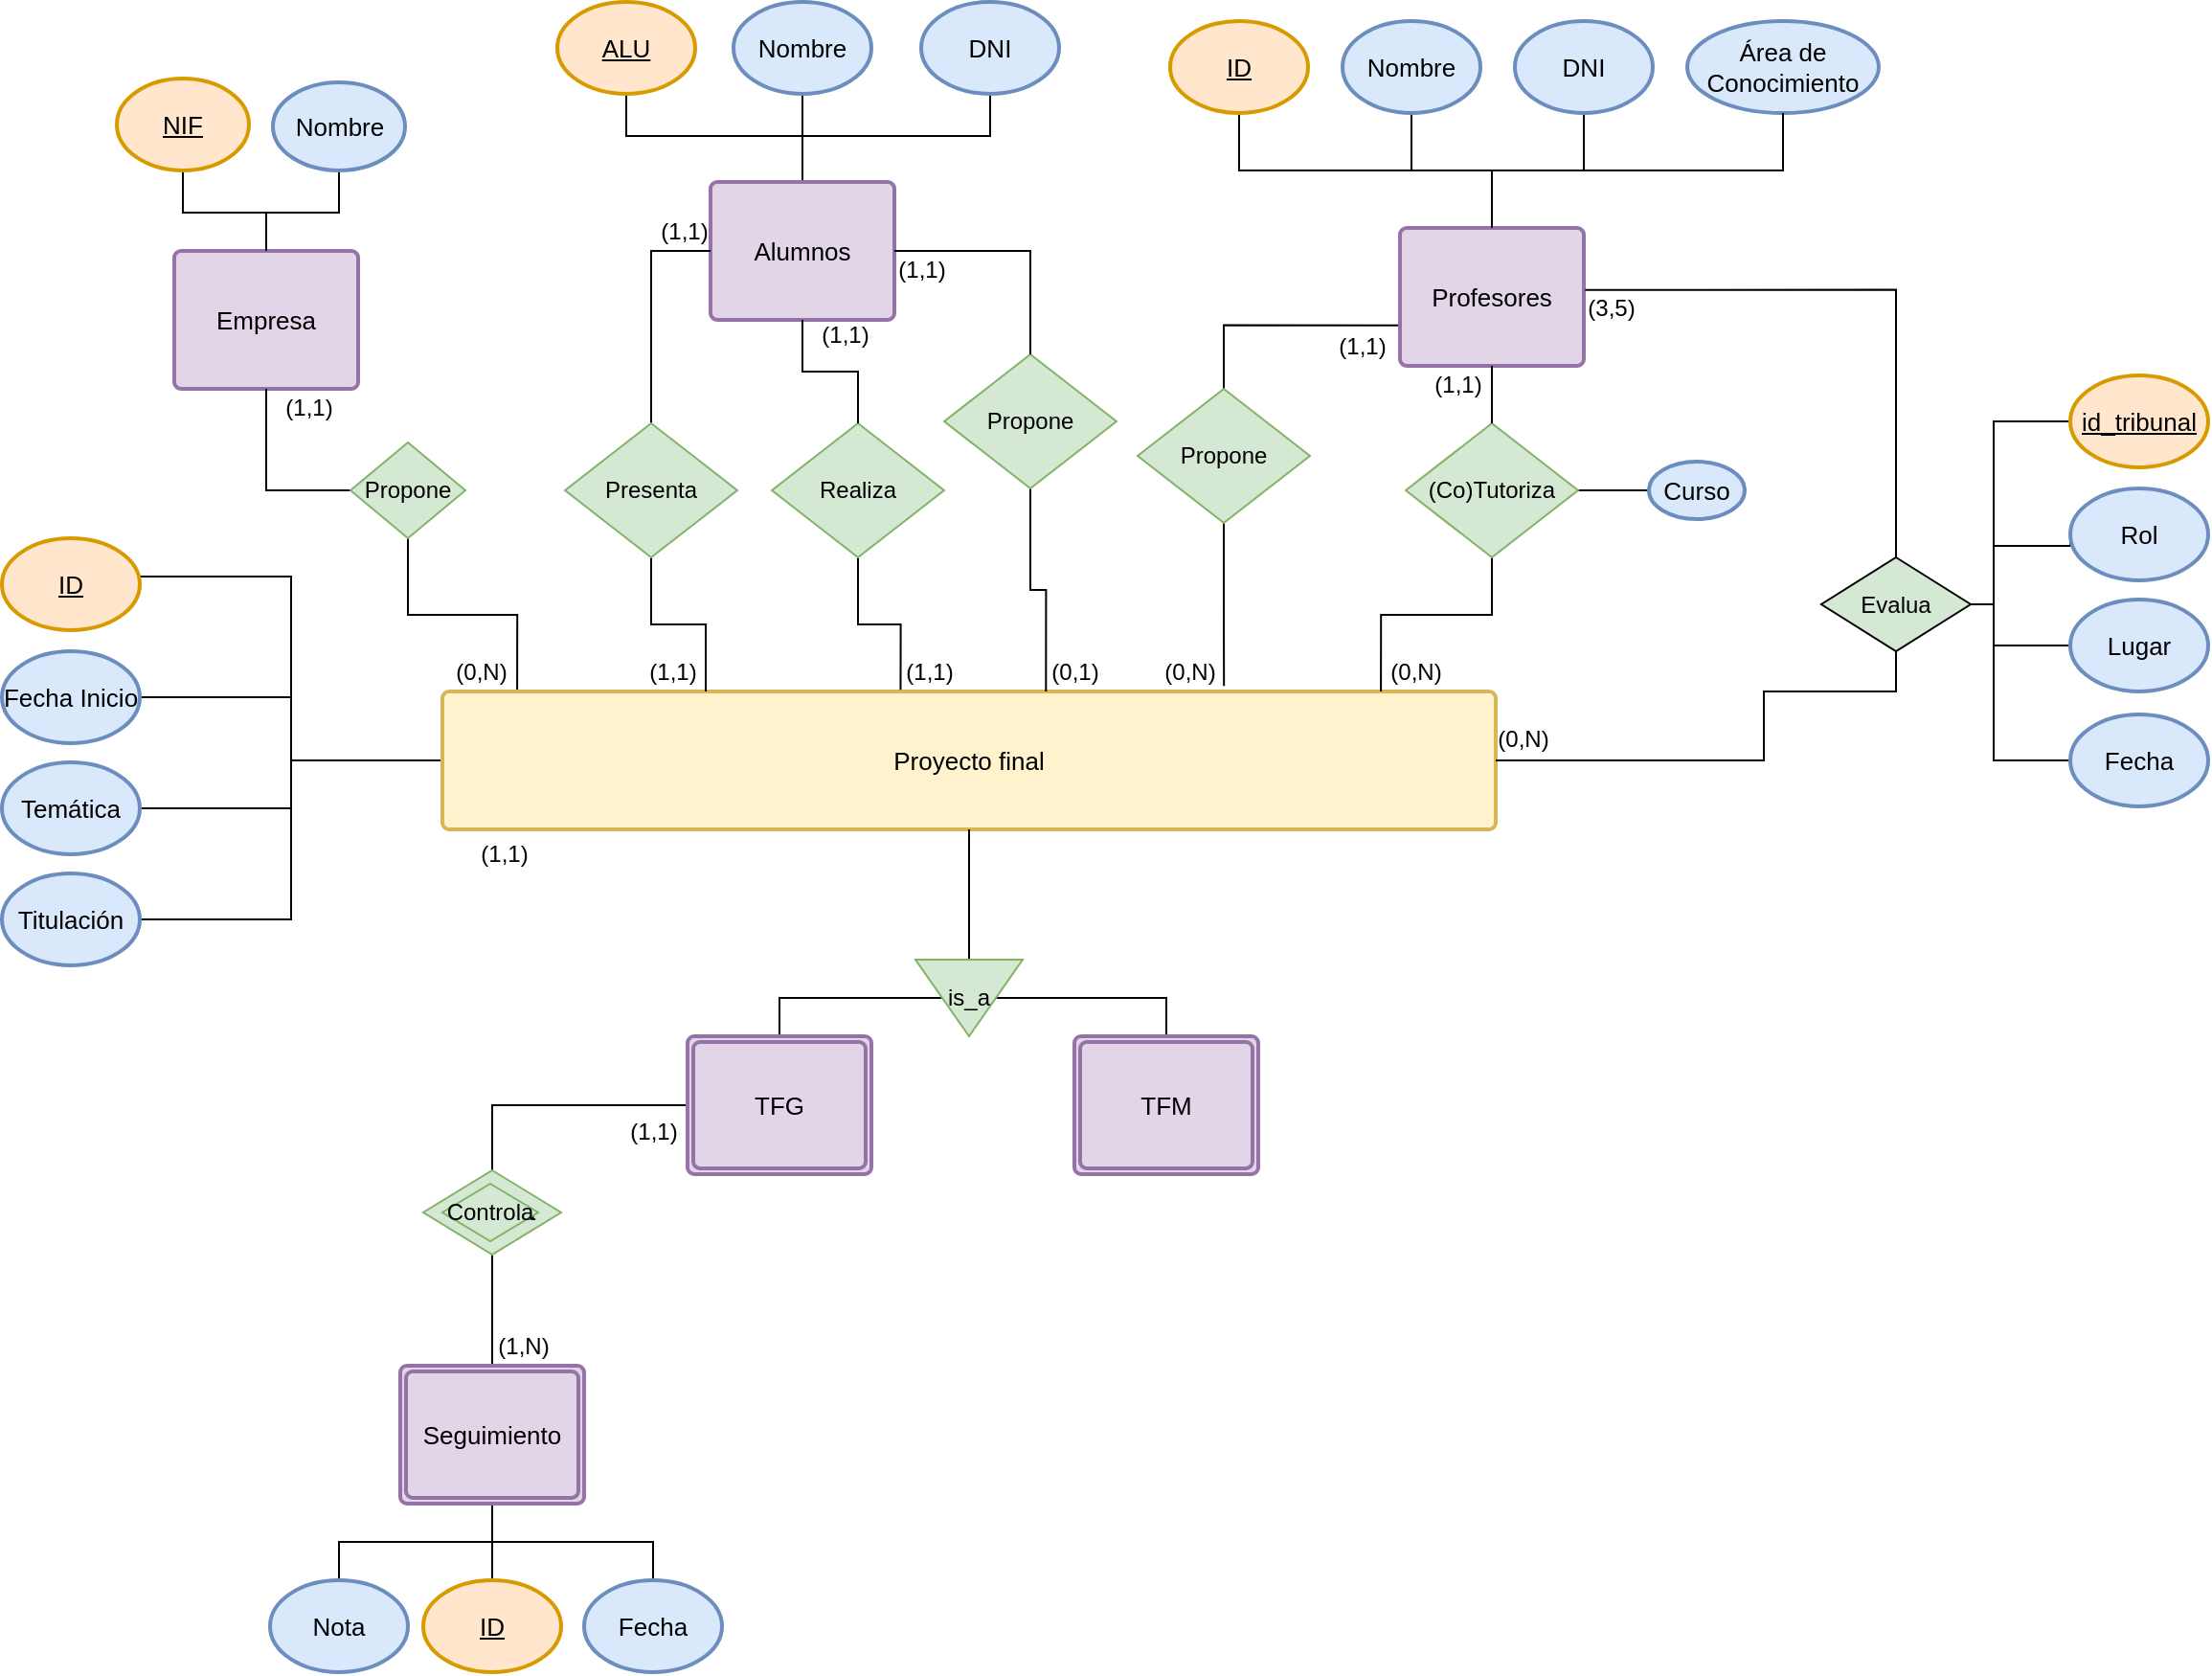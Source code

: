 <mxfile version="14.1.3" type="google"><diagram id="dReNYjj2R180dLIWHo_2" name="Page-1"><mxGraphModel dx="2436" dy="706" grid="1" gridSize="10" guides="1" tooltips="1" connect="1" arrows="1" fold="1" page="1" pageScale="1" pageWidth="827" pageHeight="1169" math="0" shadow="0"><root><mxCell id="0"/><mxCell id="1" parent="0"/><mxCell id="J40VtAtHms7lafl0YYhQ-93" style="edgeStyle=orthogonalEdgeStyle;rounded=0;orthogonalLoop=1;jettySize=auto;html=1;entryX=1;entryY=0.5;entryDx=0;entryDy=0;endArrow=none;endFill=0;" parent="1" source="J40VtAtHms7lafl0YYhQ-4" target="J40VtAtHms7lafl0YYhQ-5" edge="1"><mxGeometry relative="1" as="geometry"><Array as="points"><mxPoint x="-1269" y="536"/><mxPoint x="-1269" y="440"/><mxPoint x="-1348" y="440"/></Array></mxGeometry></mxCell><mxCell id="J40VtAtHms7lafl0YYhQ-94" style="edgeStyle=orthogonalEdgeStyle;rounded=0;orthogonalLoop=1;jettySize=auto;html=1;entryX=1;entryY=0.5;entryDx=0;entryDy=0;endArrow=none;endFill=0;" parent="1" source="J40VtAtHms7lafl0YYhQ-4" target="J40VtAtHms7lafl0YYhQ-10" edge="1"><mxGeometry relative="1" as="geometry"/></mxCell><mxCell id="J40VtAtHms7lafl0YYhQ-95" style="edgeStyle=orthogonalEdgeStyle;rounded=0;orthogonalLoop=1;jettySize=auto;html=1;entryX=1;entryY=0.5;entryDx=0;entryDy=0;endArrow=none;endFill=0;" parent="1" source="J40VtAtHms7lafl0YYhQ-4" target="J40VtAtHms7lafl0YYhQ-6" edge="1"><mxGeometry relative="1" as="geometry"/></mxCell><mxCell id="J40VtAtHms7lafl0YYhQ-112" style="edgeStyle=orthogonalEdgeStyle;rounded=0;orthogonalLoop=1;jettySize=auto;html=1;entryX=0.5;entryY=0;entryDx=0;entryDy=0;endArrow=none;endFill=0;exitX=0;exitY=0.5;exitDx=0;exitDy=0;" parent="1" source="sEWaulaDxc7zuCjPSkbE-45" target="J40VtAtHms7lafl0YYhQ-111" edge="1"><mxGeometry relative="1" as="geometry"><Array as="points"><mxPoint x="-1164" y="716"/></Array></mxGeometry></mxCell><mxCell id="J40VtAtHms7lafl0YYhQ-118" style="edgeStyle=orthogonalEdgeStyle;rounded=0;orthogonalLoop=1;jettySize=auto;html=1;entryX=0.5;entryY=1;entryDx=0;entryDy=0;endArrow=none;endFill=0;exitX=0.071;exitY=0;exitDx=0;exitDy=0;exitPerimeter=0;" parent="1" source="J40VtAtHms7lafl0YYhQ-4" target="J40VtAtHms7lafl0YYhQ-115" edge="1"><mxGeometry relative="1" as="geometry"><Array as="points"><mxPoint x="-1151" y="460"/><mxPoint x="-1208" y="460"/></Array></mxGeometry></mxCell><mxCell id="ZGKuoOflF7zR5_v3jCd0-2" style="edgeStyle=orthogonalEdgeStyle;rounded=0;orthogonalLoop=1;jettySize=auto;html=1;exitX=0;exitY=0.5;exitDx=0;exitDy=0;entryX=1;entryY=0.5;entryDx=0;entryDy=0;endArrow=none;endFill=0;" parent="1" source="J40VtAtHms7lafl0YYhQ-4" target="ZGKuoOflF7zR5_v3jCd0-1" edge="1"><mxGeometry relative="1" as="geometry"/></mxCell><UserObject label="Proyecto final" lucidchartObjectId="NttXpLCozPaw" id="J40VtAtHms7lafl0YYhQ-4"><mxCell style="html=1;overflow=block;whiteSpace=wrap;;whiteSpace=wrap;fontSize=13;align=center;spacing=7;strokeColor=#d6b656;strokeOpacity=100;rounded=1;absoluteArcSize=1;arcSize=7;strokeWidth=2;fillColor=#fff2cc;" parent="1" vertex="1"><mxGeometry x="-1190" y="500" width="550" height="72" as="geometry"/></mxCell></UserObject><UserObject label="ID" lucidchartObjectId="BUtXtxo06KB." id="J40VtAtHms7lafl0YYhQ-5"><mxCell style="html=1;overflow=block;whiteSpace=wrap;ellipse;whiteSpace=wrap;fontSize=13;fontStyle=4;align=center;spacing=3;strokeColor=#d79b00;strokeOpacity=100;rounded=1;absoluteArcSize=1;arcSize=7;strokeWidth=2;fillColor=#ffe6cc;" parent="1" vertex="1"><mxGeometry x="-1420" y="420" width="72" height="48" as="geometry"/></mxCell></UserObject><UserObject label="Temática" lucidchartObjectId="GUtXi9.Yq8lU" id="J40VtAtHms7lafl0YYhQ-6"><mxCell style="html=1;overflow=block;whiteSpace=wrap;ellipse;whiteSpace=wrap;fontSize=13;align=center;spacing=3;strokeColor=#6c8ebf;strokeOpacity=100;rounded=1;absoluteArcSize=1;arcSize=7;strokeWidth=2;fillColor=#dae8fc;" parent="1" vertex="1"><mxGeometry x="-1420" y="537" width="72" height="48" as="geometry"/></mxCell></UserObject><UserObject label="Fecha Inicio" lucidchartObjectId="_0tXcfzx7vm-" id="J40VtAtHms7lafl0YYhQ-10"><mxCell style="html=1;overflow=block;whiteSpace=wrap;ellipse;whiteSpace=wrap;fontSize=13;align=center;spacing=3;strokeColor=#6c8ebf;strokeOpacity=100;rounded=1;absoluteArcSize=1;arcSize=7;strokeWidth=2;fillColor=#dae8fc;" parent="1" vertex="1"><mxGeometry x="-1420" y="479" width="72" height="48" as="geometry"/></mxCell></UserObject><mxCell id="J40VtAtHms7lafl0YYhQ-17" value="" style="group;dropTarget=0;container=1;" parent="1" vertex="1"><mxGeometry x="-1170" y="150" width="312" height="156" as="geometry"/></mxCell><mxCell id="sEWaulaDxc7zuCjPSkbE-70" style="edgeStyle=orthogonalEdgeStyle;rounded=0;orthogonalLoop=1;jettySize=auto;html=1;exitX=0.5;exitY=0;exitDx=0;exitDy=0;entryX=0.5;entryY=1;entryDx=0;entryDy=0;endArrow=none;endFill=0;" parent="J40VtAtHms7lafl0YYhQ-17" source="J40VtAtHms7lafl0YYhQ-18" target="J40VtAtHms7lafl0YYhQ-20" edge="1"><mxGeometry relative="1" as="geometry"/></mxCell><mxCell id="sEWaulaDxc7zuCjPSkbE-71" style="edgeStyle=orthogonalEdgeStyle;rounded=0;orthogonalLoop=1;jettySize=auto;html=1;exitX=0.5;exitY=0;exitDx=0;exitDy=0;entryX=0.5;entryY=1;entryDx=0;entryDy=0;endArrow=none;endFill=0;" parent="J40VtAtHms7lafl0YYhQ-17" source="J40VtAtHms7lafl0YYhQ-18" target="J40VtAtHms7lafl0YYhQ-21" edge="1"><mxGeometry relative="1" as="geometry"><Array as="points"><mxPoint x="168" y="60"/><mxPoint x="266" y="60"/></Array></mxGeometry></mxCell><mxCell id="sEWaulaDxc7zuCjPSkbE-72" style="edgeStyle=orthogonalEdgeStyle;rounded=0;orthogonalLoop=1;jettySize=auto;html=1;exitX=0.5;exitY=0;exitDx=0;exitDy=0;entryX=0.5;entryY=1;entryDx=0;entryDy=0;endArrow=none;endFill=0;" parent="J40VtAtHms7lafl0YYhQ-17" source="J40VtAtHms7lafl0YYhQ-18" target="J40VtAtHms7lafl0YYhQ-19" edge="1"><mxGeometry relative="1" as="geometry"><Array as="points"><mxPoint x="168" y="60"/><mxPoint x="76" y="60"/></Array></mxGeometry></mxCell><UserObject label="Alumnos" lucidchartObjectId="-stX.WE3pkmM" id="J40VtAtHms7lafl0YYhQ-18"><mxCell style="html=1;overflow=block;whiteSpace=wrap;;whiteSpace=wrap;fontSize=13;align=center;spacing=7;strokeColor=#9673a6;strokeOpacity=100;rounded=1;absoluteArcSize=1;arcSize=7;strokeWidth=2;fillColor=#e1d5e7;" parent="J40VtAtHms7lafl0YYhQ-17" vertex="1"><mxGeometry x="120" y="84" width="96" height="72" as="geometry"/></mxCell></UserObject><UserObject label="ALU" lucidchartObjectId="9LtXJ7lo9DjL" id="J40VtAtHms7lafl0YYhQ-19"><mxCell style="html=1;overflow=block;whiteSpace=wrap;ellipse;whiteSpace=wrap;fontSize=13;fontStyle=4;align=center;spacing=3;strokeColor=#d79b00;strokeOpacity=100;rounded=1;absoluteArcSize=1;arcSize=7;strokeWidth=2;fillColor=#ffe6cc;" parent="J40VtAtHms7lafl0YYhQ-17" vertex="1"><mxGeometry x="40" y="-10" width="72" height="48" as="geometry"/></mxCell></UserObject><UserObject label="Nombre" lucidchartObjectId="cMtXXwmn-Hz~" id="J40VtAtHms7lafl0YYhQ-20"><mxCell style="html=1;overflow=block;whiteSpace=wrap;ellipse;whiteSpace=wrap;fontSize=13;align=center;spacing=3;strokeColor=#6c8ebf;strokeOpacity=100;rounded=1;absoluteArcSize=1;arcSize=7;strokeWidth=2;fillColor=#dae8fc;" parent="J40VtAtHms7lafl0YYhQ-17" vertex="1"><mxGeometry x="132" y="-10" width="72" height="48" as="geometry"/></mxCell></UserObject><UserObject label="DNI" lucidchartObjectId="JOtX0gpXyI6V" id="J40VtAtHms7lafl0YYhQ-21"><mxCell style="html=1;overflow=block;whiteSpace=wrap;ellipse;whiteSpace=wrap;fontSize=13;align=center;spacing=3;strokeColor=#6c8ebf;strokeOpacity=100;rounded=1;absoluteArcSize=1;arcSize=7;strokeWidth=2;fillColor=#dae8fc;" parent="J40VtAtHms7lafl0YYhQ-17" vertex="1"><mxGeometry x="230" y="-10" width="72" height="48" as="geometry"/></mxCell></UserObject><mxCell id="J40VtAtHms7lafl0YYhQ-25" value="" style="group;dropTarget=0;container=1;" parent="1" vertex="1"><mxGeometry x="-810" y="150" width="312" height="180" as="geometry"/></mxCell><mxCell id="sEWaulaDxc7zuCjPSkbE-74" style="edgeStyle=orthogonalEdgeStyle;rounded=0;orthogonalLoop=1;jettySize=auto;html=1;exitX=0.5;exitY=0;exitDx=0;exitDy=0;entryX=0.5;entryY=1;entryDx=0;entryDy=0;endArrow=none;endFill=0;" parent="J40VtAtHms7lafl0YYhQ-25" source="J40VtAtHms7lafl0YYhQ-26" target="J40VtAtHms7lafl0YYhQ-27" edge="1"><mxGeometry relative="1" as="geometry"/></mxCell><mxCell id="sEWaulaDxc7zuCjPSkbE-76" style="edgeStyle=orthogonalEdgeStyle;rounded=0;orthogonalLoop=1;jettySize=auto;html=1;exitX=0.5;exitY=0;exitDx=0;exitDy=0;entryX=0.5;entryY=1;entryDx=0;entryDy=0;endArrow=none;endFill=0;" parent="J40VtAtHms7lafl0YYhQ-25" source="J40VtAtHms7lafl0YYhQ-26" target="J40VtAtHms7lafl0YYhQ-29" edge="1"><mxGeometry relative="1" as="geometry"/></mxCell><mxCell id="sEWaulaDxc7zuCjPSkbE-77" style="edgeStyle=orthogonalEdgeStyle;rounded=0;orthogonalLoop=1;jettySize=auto;html=1;exitX=0.5;exitY=0;exitDx=0;exitDy=0;entryX=0.5;entryY=1;entryDx=0;entryDy=0;endArrow=none;endFill=0;" parent="J40VtAtHms7lafl0YYhQ-25" source="J40VtAtHms7lafl0YYhQ-26" target="J40VtAtHms7lafl0YYhQ-28" edge="1"><mxGeometry relative="1" as="geometry"/></mxCell><UserObject label="Profesores" lucidchartObjectId="yttXBiOij1xA" id="J40VtAtHms7lafl0YYhQ-26"><mxCell style="html=1;overflow=block;whiteSpace=wrap;;whiteSpace=wrap;fontSize=13;align=center;spacing=7;strokeColor=#9673a6;strokeOpacity=100;rounded=1;absoluteArcSize=1;arcSize=7;strokeWidth=2;fillColor=#e1d5e7;" parent="J40VtAtHms7lafl0YYhQ-25" vertex="1"><mxGeometry x="120" y="108" width="96" height="72" as="geometry"/></mxCell></UserObject><UserObject label="ID" lucidchartObjectId="eWtXQ-b-vLHC" id="J40VtAtHms7lafl0YYhQ-27"><mxCell style="html=1;overflow=block;whiteSpace=wrap;ellipse;whiteSpace=wrap;fontSize=13;fontStyle=4;align=center;spacing=3;strokeColor=#d79b00;strokeOpacity=100;rounded=1;absoluteArcSize=1;arcSize=7;strokeWidth=2;fillColor=#ffe6cc;" parent="J40VtAtHms7lafl0YYhQ-25" vertex="1"><mxGeometry width="72" height="48" as="geometry"/></mxCell></UserObject><UserObject label="Nombre" lucidchartObjectId="eWtX~HwhqPDB" id="J40VtAtHms7lafl0YYhQ-28"><mxCell style="html=1;overflow=block;whiteSpace=wrap;ellipse;whiteSpace=wrap;fontSize=13;align=center;spacing=3;strokeColor=#6c8ebf;strokeOpacity=100;rounded=1;absoluteArcSize=1;arcSize=7;strokeWidth=2;fillColor=#dae8fc;" parent="J40VtAtHms7lafl0YYhQ-25" vertex="1"><mxGeometry x="90" width="72" height="48" as="geometry"/></mxCell></UserObject><UserObject label="DNI" lucidchartObjectId="eWtXrAxqLPJD" id="J40VtAtHms7lafl0YYhQ-29"><mxCell style="html=1;overflow=block;whiteSpace=wrap;ellipse;whiteSpace=wrap;fontSize=13;align=center;spacing=3;strokeColor=#6c8ebf;strokeOpacity=100;rounded=1;absoluteArcSize=1;arcSize=7;strokeWidth=2;fillColor=#dae8fc;" parent="J40VtAtHms7lafl0YYhQ-25" vertex="1"><mxGeometry x="180" width="72" height="48" as="geometry"/></mxCell></UserObject><UserObject label="Empresa" lucidchartObjectId="yXtXmWJjH1OQ" id="J40VtAtHms7lafl0YYhQ-46"><mxCell style="html=1;overflow=block;whiteSpace=wrap;;whiteSpace=wrap;fontSize=13;align=center;spacing=7;strokeColor=#9673a6;strokeOpacity=100;rounded=1;absoluteArcSize=1;arcSize=7;strokeWidth=2;fillColor=#e1d5e7;" parent="1" vertex="1"><mxGeometry x="-1330" y="270" width="96" height="72" as="geometry"/></mxCell></UserObject><mxCell id="J40VtAtHms7lafl0YYhQ-57" style="edgeStyle=orthogonalEdgeStyle;rounded=0;orthogonalLoop=1;jettySize=auto;html=1;entryX=0.5;entryY=0;entryDx=0;entryDy=0;endArrow=none;endFill=0;" parent="1" source="J40VtAtHms7lafl0YYhQ-47" target="J40VtAtHms7lafl0YYhQ-46" edge="1"><mxGeometry relative="1" as="geometry"><Array as="points"><mxPoint x="-1244" y="250"/><mxPoint x="-1282" y="250"/></Array></mxGeometry></mxCell><UserObject label="Nombre" lucidchartObjectId="-auXBsVd0uFs" id="J40VtAtHms7lafl0YYhQ-47"><mxCell style="html=1;overflow=block;whiteSpace=wrap;ellipse;whiteSpace=wrap;fontSize=13;align=center;spacing=3;strokeColor=#6c8ebf;strokeOpacity=100;rounded=1;absoluteArcSize=1;arcSize=7;strokeWidth=2;fillColor=#dae8fc;" parent="1" vertex="1"><mxGeometry x="-1278.5" y="182" width="69" height="46" as="geometry"/></mxCell></UserObject><mxCell id="J40VtAtHms7lafl0YYhQ-56" style="edgeStyle=orthogonalEdgeStyle;rounded=0;orthogonalLoop=1;jettySize=auto;html=1;entryX=0.5;entryY=0;entryDx=0;entryDy=0;endArrow=none;endFill=0;" parent="1" source="J40VtAtHms7lafl0YYhQ-48" target="J40VtAtHms7lafl0YYhQ-46" edge="1"><mxGeometry relative="1" as="geometry"><Array as="points"><mxPoint x="-1325" y="250"/><mxPoint x="-1282" y="250"/></Array></mxGeometry></mxCell><UserObject label="NIF" lucidchartObjectId="vbuXeX-9luOB" id="J40VtAtHms7lafl0YYhQ-48"><mxCell style="html=1;overflow=block;whiteSpace=wrap;ellipse;whiteSpace=wrap;fontSize=13;fontStyle=4;align=center;spacing=3;strokeColor=#d79b00;strokeOpacity=100;rounded=1;absoluteArcSize=1;arcSize=7;strokeWidth=2;fillColor=#ffe6cc;" parent="1" vertex="1"><mxGeometry x="-1360" y="180" width="69" height="48" as="geometry"/></mxCell></UserObject><mxCell id="J40VtAtHms7lafl0YYhQ-114" style="edgeStyle=orthogonalEdgeStyle;rounded=0;orthogonalLoop=1;jettySize=auto;html=1;entryX=0.5;entryY=0;entryDx=0;entryDy=0;endArrow=none;endFill=0;" parent="1" source="J40VtAtHms7lafl0YYhQ-111" target="J40VtAtHms7lafl0YYhQ-78" edge="1"><mxGeometry relative="1" as="geometry"/></mxCell><mxCell id="J40VtAtHms7lafl0YYhQ-111" value="Controla" style="rhombus;whiteSpace=wrap;html=1;fillColor=#d5e8d4;strokeColor=#82b366;rounded=0;shadow=0;" parent="1" vertex="1"><mxGeometry x="-1200" y="750" width="72" height="44" as="geometry"/></mxCell><mxCell id="J40VtAtHms7lafl0YYhQ-119" style="edgeStyle=orthogonalEdgeStyle;rounded=0;orthogonalLoop=1;jettySize=auto;html=1;entryX=0.5;entryY=1;entryDx=0;entryDy=0;endArrow=none;endFill=0;exitX=0;exitY=0.5;exitDx=0;exitDy=0;" parent="1" source="J40VtAtHms7lafl0YYhQ-115" target="J40VtAtHms7lafl0YYhQ-46" edge="1"><mxGeometry relative="1" as="geometry"/></mxCell><mxCell id="J40VtAtHms7lafl0YYhQ-115" value="Propone" style="rhombus;whiteSpace=wrap;html=1;fillColor=#d5e8d4;strokeColor=#82b366;" parent="1" vertex="1"><mxGeometry x="-1238" y="370" width="60" height="50" as="geometry"/></mxCell><mxCell id="J40VtAtHms7lafl0YYhQ-116" value="(1,1)" style="text;html=1;align=center;verticalAlign=middle;resizable=0;points=[];autosize=1;" parent="1" vertex="1"><mxGeometry x="-1178" y="575" width="40" height="20" as="geometry"/></mxCell><mxCell id="J40VtAtHms7lafl0YYhQ-120" value="(1,1)" style="text;html=1;align=center;verticalAlign=middle;resizable=0;points=[];autosize=1;" parent="1" vertex="1"><mxGeometry x="-1280" y="342" width="40" height="20" as="geometry"/></mxCell><mxCell id="J40VtAtHms7lafl0YYhQ-121" value="(0,N)" style="text;html=1;align=center;verticalAlign=middle;resizable=0;points=[];autosize=1;" parent="1" vertex="1"><mxGeometry x="-1190" y="480" width="40" height="20" as="geometry"/></mxCell><mxCell id="J40VtAtHms7lafl0YYhQ-132" style="edgeStyle=orthogonalEdgeStyle;rounded=0;orthogonalLoop=1;jettySize=auto;html=1;entryX=0.435;entryY=-0.012;entryDx=0;entryDy=0;endArrow=none;endFill=0;entryPerimeter=0;" parent="1" source="J40VtAtHms7lafl0YYhQ-122" target="J40VtAtHms7lafl0YYhQ-4" edge="1"><mxGeometry relative="1" as="geometry"/></mxCell><mxCell id="J40VtAtHms7lafl0YYhQ-122" value="Realiza" style="rhombus;whiteSpace=wrap;html=1;fillColor=#d5e8d4;strokeColor=#82b366;" parent="1" vertex="1"><mxGeometry x="-1018" y="360" width="90" height="70" as="geometry"/></mxCell><mxCell id="cpr5t3Ss7PsU1SqeKIM1-3" style="edgeStyle=orthogonalEdgeStyle;rounded=0;orthogonalLoop=1;jettySize=auto;html=1;exitX=0.5;exitY=1;exitDx=0;exitDy=0;entryX=0.573;entryY=0;entryDx=0;entryDy=0;entryPerimeter=0;startArrow=none;startFill=0;strokeColor=#000000;endFill=0;anchorPointDirection=1;endArrow=none;" parent="1" source="J40VtAtHms7lafl0YYhQ-127" target="J40VtAtHms7lafl0YYhQ-4" edge="1"><mxGeometry relative="1" as="geometry"/></mxCell><mxCell id="J40VtAtHms7lafl0YYhQ-127" value="Propone" style="rhombus;whiteSpace=wrap;html=1;fillColor=#d5e8d4;strokeColor=#82b366;" parent="1" vertex="1"><mxGeometry x="-928" y="324" width="90" height="70" as="geometry"/></mxCell><mxCell id="J40VtAtHms7lafl0YYhQ-128" style="edgeStyle=orthogonalEdgeStyle;rounded=0;orthogonalLoop=1;jettySize=auto;html=1;endArrow=none;endFill=0;exitX=-0.01;exitY=0.706;exitDx=0;exitDy=0;exitPerimeter=0;entryX=0.5;entryY=0;entryDx=0;entryDy=0;" parent="1" source="J40VtAtHms7lafl0YYhQ-26" target="cpr5t3Ss7PsU1SqeKIM1-4" edge="1"><mxGeometry relative="1" as="geometry"><mxPoint x="-770" y="340" as="targetPoint"/></mxGeometry></mxCell><mxCell id="J40VtAtHms7lafl0YYhQ-129" style="edgeStyle=orthogonalEdgeStyle;rounded=0;orthogonalLoop=1;jettySize=auto;html=1;entryX=0.5;entryY=0;entryDx=0;entryDy=0;endArrow=none;endFill=0;" parent="1" source="J40VtAtHms7lafl0YYhQ-18" target="J40VtAtHms7lafl0YYhQ-127" edge="1"><mxGeometry relative="1" as="geometry"/></mxCell><mxCell id="J40VtAtHms7lafl0YYhQ-131" style="edgeStyle=orthogonalEdgeStyle;rounded=0;orthogonalLoop=1;jettySize=auto;html=1;entryX=0.5;entryY=0;entryDx=0;entryDy=0;endArrow=none;endFill=0;" parent="1" source="J40VtAtHms7lafl0YYhQ-18" target="J40VtAtHms7lafl0YYhQ-122" edge="1"><mxGeometry relative="1" as="geometry"/></mxCell><mxCell id="J40VtAtHms7lafl0YYhQ-137" style="edgeStyle=orthogonalEdgeStyle;rounded=0;orthogonalLoop=1;jettySize=auto;html=1;entryX=0.891;entryY=0;entryDx=0;entryDy=0;entryPerimeter=0;endArrow=none;endFill=0;exitX=0.5;exitY=1;exitDx=0;exitDy=0;" parent="1" source="J40VtAtHms7lafl0YYhQ-134" target="J40VtAtHms7lafl0YYhQ-4" edge="1"><mxGeometry relative="1" as="geometry"><Array as="points"><mxPoint x="-642" y="460"/><mxPoint x="-700" y="460"/></Array></mxGeometry></mxCell><mxCell id="sEWaulaDxc7zuCjPSkbE-61" style="edgeStyle=orthogonalEdgeStyle;rounded=0;orthogonalLoop=1;jettySize=auto;html=1;exitX=1;exitY=0.5;exitDx=0;exitDy=0;endArrow=none;endFill=0;" parent="1" source="J40VtAtHms7lafl0YYhQ-134" target="sEWaulaDxc7zuCjPSkbE-59" edge="1"><mxGeometry relative="1" as="geometry"/></mxCell><mxCell id="J40VtAtHms7lafl0YYhQ-134" value="(Co)Tutoriza" style="rhombus;whiteSpace=wrap;html=1;fillColor=#d5e8d4;strokeColor=#82b366;" parent="1" vertex="1"><mxGeometry x="-687" y="360" width="90" height="70" as="geometry"/></mxCell><mxCell id="J40VtAtHms7lafl0YYhQ-138" value="(1,1)" style="text;html=1;align=center;verticalAlign=middle;resizable=0;points=[];autosize=1;" parent="1" vertex="1"><mxGeometry x="-1000" y="304" width="40" height="20" as="geometry"/></mxCell><mxCell id="J40VtAtHms7lafl0YYhQ-139" value="(1,1)" style="text;html=1;align=center;verticalAlign=middle;resizable=0;points=[];autosize=1;" parent="1" vertex="1"><mxGeometry x="-956" y="480" width="40" height="20" as="geometry"/></mxCell><mxCell id="J40VtAtHms7lafl0YYhQ-140" value="(1,1)" style="text;html=1;align=center;verticalAlign=middle;resizable=0;points=[];autosize=1;" parent="1" vertex="1"><mxGeometry x="-960" y="270" width="40" height="20" as="geometry"/></mxCell><mxCell id="J40VtAtHms7lafl0YYhQ-141" value="(0,1)" style="text;html=1;align=center;verticalAlign=middle;resizable=0;points=[];autosize=1;" parent="1" vertex="1"><mxGeometry x="-880" y="480" width="40" height="20" as="geometry"/></mxCell><mxCell id="J40VtAtHms7lafl0YYhQ-142" value="(0,N)" style="text;html=1;align=center;verticalAlign=middle;resizable=0;points=[];autosize=1;" parent="1" vertex="1"><mxGeometry x="-820" y="480" width="40" height="20" as="geometry"/></mxCell><mxCell id="J40VtAtHms7lafl0YYhQ-143" value="(1,1)" style="text;html=1;align=center;verticalAlign=middle;resizable=0;points=[];autosize=1;" parent="1" vertex="1"><mxGeometry x="-730" y="310" width="40" height="20" as="geometry"/></mxCell><mxCell id="J40VtAtHms7lafl0YYhQ-145" value="(0,N)" style="text;html=1;align=center;verticalAlign=middle;resizable=0;points=[];autosize=1;" parent="1" vertex="1"><mxGeometry x="-702" y="480" width="40" height="20" as="geometry"/></mxCell><mxCell id="J40VtAtHms7lafl0YYhQ-167" style="edgeStyle=orthogonalEdgeStyle;rounded=0;orthogonalLoop=1;jettySize=auto;html=1;endArrow=none;endFill=0;" parent="1" source="J40VtAtHms7lafl0YYhQ-78" target="J40VtAtHms7lafl0YYhQ-79" edge="1"><mxGeometry relative="1" as="geometry"/></mxCell><mxCell id="J40VtAtHms7lafl0YYhQ-168" style="edgeStyle=orthogonalEdgeStyle;rounded=0;orthogonalLoop=1;jettySize=auto;html=1;endArrow=none;endFill=0;" parent="1" source="J40VtAtHms7lafl0YYhQ-78" target="J40VtAtHms7lafl0YYhQ-76" edge="1"><mxGeometry relative="1" as="geometry"/></mxCell><mxCell id="J40VtAtHms7lafl0YYhQ-169" style="edgeStyle=orthogonalEdgeStyle;rounded=0;orthogonalLoop=1;jettySize=auto;html=1;entryX=0.5;entryY=0;entryDx=0;entryDy=0;endArrow=none;endFill=0;" parent="1" source="J40VtAtHms7lafl0YYhQ-78" target="J40VtAtHms7lafl0YYhQ-77" edge="1"><mxGeometry relative="1" as="geometry"/></mxCell><UserObject label="Seguimiento" lucidchartObjectId="F~tXS3rsEPe_" id="J40VtAtHms7lafl0YYhQ-78"><mxCell style="html=1;overflow=block;whiteSpace=wrap;shape=ext;double=1;whiteSpace=wrap;fontSize=13;align=center;spacing=3;strokeColor=#9673a6;strokeOpacity=100;rounded=1;absoluteArcSize=1;arcSize=7;strokeWidth=2;fillColor=#e1d5e7;" parent="1" vertex="1"><mxGeometry x="-1212" y="852" width="96" height="72" as="geometry"/></mxCell></UserObject><UserObject label="ID" lucidchartObjectId="n~tXIjAGcxGe" id="J40VtAtHms7lafl0YYhQ-76"><mxCell style="html=1;overflow=block;whiteSpace=wrap;ellipse;whiteSpace=wrap;fontSize=13;fontStyle=4;align=center;spacing=3;strokeColor=#d79b00;strokeOpacity=100;rounded=1;absoluteArcSize=1;arcSize=7;strokeWidth=2;fillColor=#ffe6cc;" parent="1" vertex="1"><mxGeometry x="-1200" y="964" width="72" height="48" as="geometry"/></mxCell></UserObject><UserObject label="Fecha" lucidchartObjectId="H.tXxNQVSJmu" id="J40VtAtHms7lafl0YYhQ-77"><mxCell style="html=1;overflow=block;whiteSpace=wrap;ellipse;whiteSpace=wrap;fontSize=13;align=center;spacing=3;strokeColor=#6c8ebf;strokeOpacity=100;rounded=1;absoluteArcSize=1;arcSize=7;strokeWidth=2;fillColor=#dae8fc;" parent="1" vertex="1"><mxGeometry x="-1116" y="964" width="72" height="48" as="geometry"/></mxCell></UserObject><UserObject label="Nota" lucidchartObjectId="U~tXK.3IHQ_9" id="J40VtAtHms7lafl0YYhQ-79"><mxCell style="html=1;overflow=block;whiteSpace=wrap;ellipse;whiteSpace=wrap;fontSize=13;align=center;spacing=3;strokeColor=#6c8ebf;strokeOpacity=100;rounded=1;absoluteArcSize=1;arcSize=7;strokeWidth=2;fillColor=#dae8fc;" parent="1" vertex="1"><mxGeometry x="-1280" y="964" width="72" height="48" as="geometry"/></mxCell></UserObject><mxCell id="J40VtAtHms7lafl0YYhQ-117" value="(1,N)" style="text;html=1;align=center;verticalAlign=middle;resizable=0;points=[];autosize=1;" parent="1" vertex="1"><mxGeometry x="-1168" y="832" width="40" height="20" as="geometry"/></mxCell><mxCell id="J40VtAtHms7lafl0YYhQ-144" value="(1,1)" style="text;html=1;align=center;verticalAlign=middle;resizable=0;points=[];autosize=1;" parent="1" vertex="1"><mxGeometry x="-680" y="330" width="40" height="20" as="geometry"/></mxCell><mxCell id="J40VtAtHms7lafl0YYhQ-196" style="edgeStyle=orthogonalEdgeStyle;rounded=0;orthogonalLoop=1;jettySize=auto;html=1;entryX=0.5;entryY=0;entryDx=0;entryDy=0;endArrow=none;endFill=0;" parent="1" source="J40VtAtHms7lafl0YYhQ-26" target="J40VtAtHms7lafl0YYhQ-134" edge="1"><mxGeometry relative="1" as="geometry"/></mxCell><mxCell id="sEWaulaDxc7zuCjPSkbE-2" style="edgeStyle=orthogonalEdgeStyle;rounded=0;orthogonalLoop=1;jettySize=auto;html=1;entryX=1.007;entryY=0.449;entryDx=0;entryDy=0;entryPerimeter=0;endArrow=none;endFill=0;" parent="1" source="J40VtAtHms7lafl0YYhQ-204" target="J40VtAtHms7lafl0YYhQ-26" edge="1"><mxGeometry relative="1" as="geometry"><Array as="points"><mxPoint x="-431" y="290"/></Array></mxGeometry></mxCell><mxCell id="sEWaulaDxc7zuCjPSkbE-3" style="edgeStyle=orthogonalEdgeStyle;rounded=0;orthogonalLoop=1;jettySize=auto;html=1;entryX=1;entryY=0.5;entryDx=0;entryDy=0;endArrow=none;endFill=0;exitX=0.5;exitY=1;exitDx=0;exitDy=0;" parent="1" source="J40VtAtHms7lafl0YYhQ-204" target="J40VtAtHms7lafl0YYhQ-4" edge="1"><mxGeometry relative="1" as="geometry"><Array as="points"><mxPoint x="-431" y="500"/><mxPoint x="-500" y="500"/><mxPoint x="-500" y="536"/></Array></mxGeometry></mxCell><mxCell id="sEWaulaDxc7zuCjPSkbE-67" style="edgeStyle=orthogonalEdgeStyle;rounded=0;orthogonalLoop=1;jettySize=auto;html=1;exitX=1;exitY=0.5;exitDx=0;exitDy=0;entryX=0;entryY=0.5;entryDx=0;entryDy=0;endArrow=none;endFill=0;" parent="1" source="J40VtAtHms7lafl0YYhQ-204" target="sEWaulaDxc7zuCjPSkbE-5" edge="1"><mxGeometry relative="1" as="geometry"><Array as="points"><mxPoint x="-380" y="454"/><mxPoint x="-380" y="476"/></Array></mxGeometry></mxCell><mxCell id="sEWaulaDxc7zuCjPSkbE-68" style="edgeStyle=orthogonalEdgeStyle;rounded=0;orthogonalLoop=1;jettySize=auto;html=1;exitX=1;exitY=0.5;exitDx=0;exitDy=0;entryX=0;entryY=0.5;entryDx=0;entryDy=0;endArrow=none;endFill=0;" parent="1" source="J40VtAtHms7lafl0YYhQ-204" target="sEWaulaDxc7zuCjPSkbE-57" edge="1"><mxGeometry relative="1" as="geometry"><Array as="points"><mxPoint x="-380" y="454"/><mxPoint x="-380" y="536"/></Array></mxGeometry></mxCell><mxCell id="sEWaulaDxc7zuCjPSkbE-69" style="edgeStyle=orthogonalEdgeStyle;rounded=0;orthogonalLoop=1;jettySize=auto;html=1;exitX=1;exitY=0.5;exitDx=0;exitDy=0;entryX=0;entryY=0.5;entryDx=0;entryDy=0;endArrow=none;endFill=0;" parent="1" source="J40VtAtHms7lafl0YYhQ-204" target="sEWaulaDxc7zuCjPSkbE-4" edge="1"><mxGeometry relative="1" as="geometry"><Array as="points"><mxPoint x="-380" y="454"/><mxPoint x="-380" y="359"/></Array></mxGeometry></mxCell><mxCell id="J40VtAtHms7lafl0YYhQ-204" value="Evalua" style="rhombus;whiteSpace=wrap;html=1;fillColor=#d5e8d4;" parent="1" vertex="1"><mxGeometry x="-470" y="430" width="78" height="49" as="geometry"/></mxCell><mxCell id="J40VtAtHms7lafl0YYhQ-210" value="(0,N)" style="text;html=1;align=center;verticalAlign=middle;resizable=0;points=[];autosize=1;" parent="1" vertex="1"><mxGeometry x="-646" y="515" width="40" height="20" as="geometry"/></mxCell><mxCell id="cpr5t3Ss7PsU1SqeKIM1-5" style="edgeStyle=orthogonalEdgeStyle;rounded=0;orthogonalLoop=1;jettySize=auto;html=1;exitX=0.5;exitY=1;exitDx=0;exitDy=0;entryX=0.742;entryY=-0.04;entryDx=0;entryDy=0;entryPerimeter=0;startArrow=none;startFill=0;endArrow=none;endFill=0;strokeColor=#000000;" parent="1" source="cpr5t3Ss7PsU1SqeKIM1-4" target="J40VtAtHms7lafl0YYhQ-4" edge="1"><mxGeometry relative="1" as="geometry"/></mxCell><mxCell id="cpr5t3Ss7PsU1SqeKIM1-4" value="Propone" style="rhombus;whiteSpace=wrap;html=1;fillColor=#d5e8d4;strokeColor=#82b366;" parent="1" vertex="1"><mxGeometry x="-827" y="342" width="90" height="70" as="geometry"/></mxCell><UserObject label="id_tribunal" lucidchartObjectId="65tXQ~Wb6g7T" id="sEWaulaDxc7zuCjPSkbE-4"><mxCell style="html=1;overflow=block;whiteSpace=wrap;ellipse;whiteSpace=wrap;fontSize=13;fontStyle=4;align=center;spacing=3;strokeColor=#d79b00;strokeOpacity=100;rounded=1;absoluteArcSize=1;arcSize=7;strokeWidth=2;fillColor=#ffe6cc;" parent="1" vertex="1"><mxGeometry x="-340" y="335" width="72" height="48" as="geometry"/></mxCell></UserObject><UserObject label="Lugar" lucidchartObjectId="g6tXd6IW7F9c" id="sEWaulaDxc7zuCjPSkbE-5"><mxCell style="html=1;overflow=block;whiteSpace=wrap;ellipse;whiteSpace=wrap;fontSize=13;align=center;spacing=3;strokeColor=#6c8ebf;strokeOpacity=100;rounded=1;absoluteArcSize=1;arcSize=7;strokeWidth=2;fillColor=#dae8fc;" parent="1" vertex="1"><mxGeometry x="-340" y="452" width="72" height="48" as="geometry"/></mxCell></UserObject><mxCell id="sEWaulaDxc7zuCjPSkbE-65" style="edgeStyle=orthogonalEdgeStyle;rounded=0;orthogonalLoop=1;jettySize=auto;html=1;exitX=0;exitY=0.5;exitDx=0;exitDy=0;entryX=1;entryY=0.5;entryDx=0;entryDy=0;endArrow=none;endFill=0;" parent="1" source="sEWaulaDxc7zuCjPSkbE-8" target="J40VtAtHms7lafl0YYhQ-204" edge="1"><mxGeometry relative="1" as="geometry"><Array as="points"><mxPoint x="-340" y="424"/><mxPoint x="-380" y="424"/><mxPoint x="-380" y="454"/></Array></mxGeometry></mxCell><UserObject label="Rol" lucidchartObjectId="g6tXd6IW7F9c" id="sEWaulaDxc7zuCjPSkbE-8"><mxCell style="html=1;overflow=block;whiteSpace=wrap;ellipse;whiteSpace=wrap;fontSize=13;align=center;spacing=3;strokeColor=#6c8ebf;strokeOpacity=100;rounded=1;absoluteArcSize=1;arcSize=7;strokeWidth=2;fillColor=#dae8fc;" parent="1" vertex="1"><mxGeometry x="-340" y="394" width="72" height="48" as="geometry"/></mxCell></UserObject><mxCell id="sEWaulaDxc7zuCjPSkbE-9" value="(3,5)" style="text;html=1;align=center;verticalAlign=middle;resizable=0;points=[];autosize=1;" parent="1" vertex="1"><mxGeometry x="-600" y="290" width="40" height="20" as="geometry"/></mxCell><mxCell id="sEWaulaDxc7zuCjPSkbE-15" style="edgeStyle=orthogonalEdgeStyle;rounded=0;orthogonalLoop=1;jettySize=auto;html=1;entryX=0;entryY=0.5;entryDx=0;entryDy=0;endArrow=none;endFill=0;" parent="1" source="sEWaulaDxc7zuCjPSkbE-13" target="J40VtAtHms7lafl0YYhQ-18" edge="1"><mxGeometry relative="1" as="geometry"/></mxCell><mxCell id="sEWaulaDxc7zuCjPSkbE-64" style="edgeStyle=orthogonalEdgeStyle;rounded=0;orthogonalLoop=1;jettySize=auto;html=1;exitX=0.5;exitY=1;exitDx=0;exitDy=0;entryX=0.25;entryY=0;entryDx=0;entryDy=0;endArrow=none;endFill=0;" parent="1" source="sEWaulaDxc7zuCjPSkbE-13" target="J40VtAtHms7lafl0YYhQ-4" edge="1"><mxGeometry relative="1" as="geometry"/></mxCell><mxCell id="sEWaulaDxc7zuCjPSkbE-13" value="Presenta" style="rhombus;whiteSpace=wrap;html=1;fillColor=#d5e8d4;strokeColor=#82b366;" parent="1" vertex="1"><mxGeometry x="-1126" y="360" width="90" height="70" as="geometry"/></mxCell><mxCell id="sEWaulaDxc7zuCjPSkbE-47" style="edgeStyle=orthogonalEdgeStyle;rounded=0;orthogonalLoop=1;jettySize=auto;html=1;exitX=0.5;exitY=1;exitDx=0;exitDy=0;entryX=0.5;entryY=0;entryDx=0;entryDy=0;endArrow=none;endFill=0;" parent="1" source="sEWaulaDxc7zuCjPSkbE-23" target="sEWaulaDxc7zuCjPSkbE-45" edge="1"><mxGeometry relative="1" as="geometry"/></mxCell><mxCell id="sEWaulaDxc7zuCjPSkbE-50" style="edgeStyle=orthogonalEdgeStyle;rounded=0;orthogonalLoop=1;jettySize=auto;html=1;exitX=0;exitY=0.5;exitDx=0;exitDy=0;entryX=0.5;entryY=1;entryDx=0;entryDy=0;endArrow=none;endFill=0;" parent="1" source="sEWaulaDxc7zuCjPSkbE-23" target="J40VtAtHms7lafl0YYhQ-4" edge="1"><mxGeometry relative="1" as="geometry"/></mxCell><mxCell id="sEWaulaDxc7zuCjPSkbE-73" style="edgeStyle=orthogonalEdgeStyle;rounded=0;orthogonalLoop=1;jettySize=auto;html=1;exitX=0.5;exitY=0;exitDx=0;exitDy=0;entryX=0.5;entryY=0;entryDx=0;entryDy=0;endArrow=none;endFill=0;" parent="1" source="sEWaulaDxc7zuCjPSkbE-23" target="sEWaulaDxc7zuCjPSkbE-46" edge="1"><mxGeometry relative="1" as="geometry"/></mxCell><mxCell id="sEWaulaDxc7zuCjPSkbE-23" value="is_a" style="triangle;whiteSpace=wrap;html=1;fillColor=#d5e8d4;direction=south;strokeColor=#82b366;" parent="1" vertex="1"><mxGeometry x="-943" y="640" width="56" height="40" as="geometry"/></mxCell><UserObject label="TFG" lucidchartObjectId="F~tXS3rsEPe_" id="sEWaulaDxc7zuCjPSkbE-45"><mxCell style="html=1;overflow=block;whiteSpace=wrap;shape=ext;double=1;whiteSpace=wrap;fontSize=13;align=center;spacing=3;strokeColor=#9673a6;strokeOpacity=100;rounded=1;absoluteArcSize=1;arcSize=7;strokeWidth=2;fillColor=#e1d5e7;" parent="1" vertex="1"><mxGeometry x="-1062" y="680" width="96" height="72" as="geometry"/></mxCell></UserObject><UserObject label="TFM" lucidchartObjectId="F~tXS3rsEPe_" id="sEWaulaDxc7zuCjPSkbE-46"><mxCell style="html=1;overflow=block;whiteSpace=wrap;shape=ext;double=1;whiteSpace=wrap;fontSize=13;align=center;spacing=3;strokeColor=#9673a6;strokeOpacity=100;rounded=1;absoluteArcSize=1;arcSize=7;strokeWidth=2;fillColor=#e1d5e7;" parent="1" vertex="1"><mxGeometry x="-860" y="680" width="96" height="72" as="geometry"/></mxCell></UserObject><mxCell id="sEWaulaDxc7zuCjPSkbE-49" value="(1,1)" style="text;html=1;align=center;verticalAlign=middle;resizable=0;points=[];autosize=1;" parent="1" vertex="1"><mxGeometry x="-1100" y="720" width="40" height="20" as="geometry"/></mxCell><UserObject label="Área de Conocimiento" lucidchartObjectId="eWtXrAxqLPJD" id="sEWaulaDxc7zuCjPSkbE-51"><mxCell style="html=1;overflow=block;whiteSpace=wrap;ellipse;whiteSpace=wrap;fontSize=13;align=center;spacing=3;strokeColor=#6c8ebf;strokeOpacity=100;rounded=1;absoluteArcSize=1;arcSize=7;strokeWidth=2;fillColor=#dae8fc;" parent="1" vertex="1"><mxGeometry x="-540" y="150" width="100" height="48" as="geometry"/></mxCell></UserObject><UserObject label="Fecha" lucidchartObjectId="g6tXd6IW7F9c" id="sEWaulaDxc7zuCjPSkbE-57"><mxCell style="html=1;overflow=block;whiteSpace=wrap;ellipse;whiteSpace=wrap;fontSize=13;align=center;spacing=3;strokeColor=#6c8ebf;strokeOpacity=100;rounded=1;absoluteArcSize=1;arcSize=7;strokeWidth=2;fillColor=#dae8fc;" parent="1" vertex="1"><mxGeometry x="-340" y="512" width="72" height="48" as="geometry"/></mxCell></UserObject><UserObject label="Curso" lucidchartObjectId="g6tXd6IW7F9c" id="sEWaulaDxc7zuCjPSkbE-59"><mxCell style="html=1;overflow=block;whiteSpace=wrap;ellipse;whiteSpace=wrap;fontSize=13;align=center;spacing=3;strokeColor=#6c8ebf;strokeOpacity=100;rounded=1;absoluteArcSize=1;arcSize=7;strokeWidth=2;fillColor=#dae8fc;" parent="1" vertex="1"><mxGeometry x="-560" y="380" width="50" height="30" as="geometry"/></mxCell></UserObject><mxCell id="sEWaulaDxc7zuCjPSkbE-75" style="edgeStyle=orthogonalEdgeStyle;rounded=0;orthogonalLoop=1;jettySize=auto;html=1;exitX=0.5;exitY=0;exitDx=0;exitDy=0;entryX=0.5;entryY=1;entryDx=0;entryDy=0;endArrow=none;endFill=0;" parent="1" source="J40VtAtHms7lafl0YYhQ-26" target="sEWaulaDxc7zuCjPSkbE-51" edge="1"><mxGeometry relative="1" as="geometry"/></mxCell><mxCell id="sEWaulaDxc7zuCjPSkbE-78" value="(1,1)" style="text;html=1;align=center;verticalAlign=middle;resizable=0;points=[];autosize=1;" parent="1" vertex="1"><mxGeometry x="-1090" y="480" width="40" height="20" as="geometry"/></mxCell><mxCell id="sEWaulaDxc7zuCjPSkbE-79" value="(1,1)" style="text;html=1;align=center;verticalAlign=middle;resizable=0;points=[];autosize=1;" parent="1" vertex="1"><mxGeometry x="-1084" y="250" width="40" height="20" as="geometry"/></mxCell><UserObject label="Titulación" lucidchartObjectId="GUtXi9.Yq8lU" id="ZGKuoOflF7zR5_v3jCd0-1"><mxCell style="html=1;overflow=block;whiteSpace=wrap;ellipse;whiteSpace=wrap;fontSize=13;align=center;spacing=3;strokeColor=#6c8ebf;strokeOpacity=100;rounded=1;absoluteArcSize=1;arcSize=7;strokeWidth=2;fillColor=#dae8fc;" parent="1" vertex="1"><mxGeometry x="-1420" y="595" width="72" height="48" as="geometry"/></mxCell></UserObject><mxCell id="013UnRamyDLxExQaDNH2-1" value="Controla" style="rhombus;whiteSpace=wrap;html=1;fillColor=#d5e8d4;strokeColor=#82b366;rounded=0;shadow=0;" vertex="1" parent="1"><mxGeometry x="-1190" y="757" width="50" height="30" as="geometry"/></mxCell></root></mxGraphModel></diagram></mxfile>